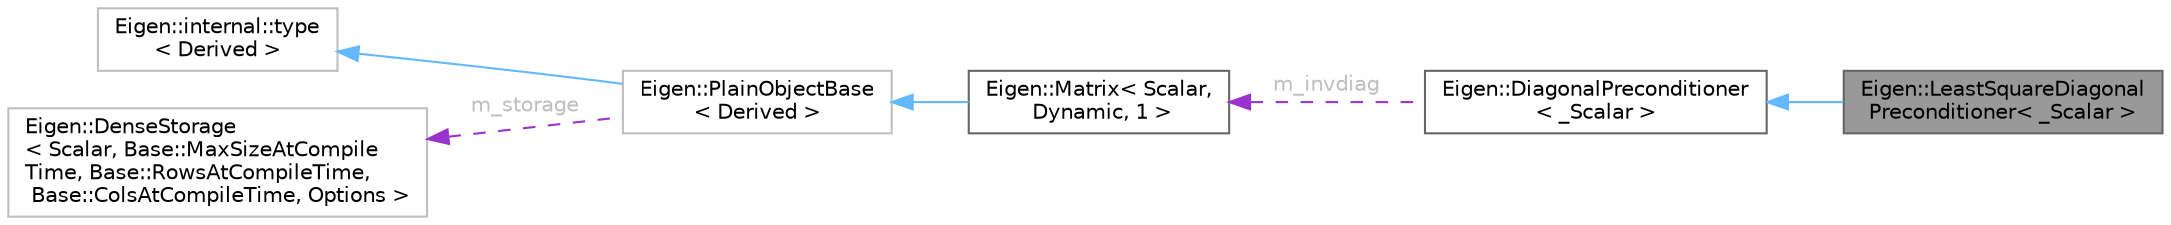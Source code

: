 digraph "Eigen::LeastSquareDiagonalPreconditioner&lt; _Scalar &gt;"
{
 // LATEX_PDF_SIZE
  bgcolor="transparent";
  edge [fontname=Helvetica,fontsize=10,labelfontname=Helvetica,labelfontsize=10];
  node [fontname=Helvetica,fontsize=10,shape=box,height=0.2,width=0.4];
  rankdir="LR";
  Node1 [id="Node000001",label="Eigen::LeastSquareDiagonal\lPreconditioner\< _Scalar \>",height=0.2,width=0.4,color="gray40", fillcolor="grey60", style="filled", fontcolor="black",tooltip="Jacobi preconditioner for LeastSquaresConjugateGradient."];
  Node2 -> Node1 [id="edge6_Node000001_Node000002",dir="back",color="steelblue1",style="solid",tooltip=" "];
  Node2 [id="Node000002",label="Eigen::DiagonalPreconditioner\l\< _Scalar \>",height=0.2,width=0.4,color="gray40", fillcolor="white", style="filled",URL="$classEigen_1_1DiagonalPreconditioner.html",tooltip="A preconditioner based on the digonal entries."];
  Node3 -> Node2 [id="edge7_Node000002_Node000003",dir="back",color="darkorchid3",style="dashed",tooltip=" ",label=<<TABLE CELLBORDER="0" BORDER="0"><TR><TD VALIGN="top" ALIGN="LEFT" CELLPADDING="1" CELLSPACING="0">m_invdiag</TD></TR>
</TABLE>> ,fontcolor="grey" ];
  Node3 [id="Node000003",label="Eigen::Matrix\< Scalar,\l Dynamic, 1 \>",height=0.2,width=0.4,color="gray40", fillcolor="white", style="filled",URL="$classEigen_1_1Matrix.html",tooltip=" "];
  Node4 -> Node3 [id="edge8_Node000003_Node000004",dir="back",color="steelblue1",style="solid",tooltip=" "];
  Node4 [id="Node000004",label="Eigen::PlainObjectBase\l\< Derived \>",height=0.2,width=0.4,color="grey75", fillcolor="white", style="filled",URL="$classEigen_1_1PlainObjectBase.html",tooltip=" "];
  Node5 -> Node4 [id="edge9_Node000004_Node000005",dir="back",color="steelblue1",style="solid",tooltip=" "];
  Node5 [id="Node000005",label="Eigen::internal::type\l\< Derived \>",height=0.2,width=0.4,color="grey75", fillcolor="white", style="filled",URL="$structEigen_1_1internal_1_1dense__xpr__base.html",tooltip=" "];
  Node6 -> Node4 [id="edge10_Node000004_Node000006",dir="back",color="darkorchid3",style="dashed",tooltip=" ",label=<<TABLE CELLBORDER="0" BORDER="0"><TR><TD VALIGN="top" ALIGN="LEFT" CELLPADDING="1" CELLSPACING="0">m_storage</TD></TR>
</TABLE>> ,fontcolor="grey" ];
  Node6 [id="Node000006",label="Eigen::DenseStorage\l\< Scalar, Base::MaxSizeAtCompile\lTime, Base::RowsAtCompileTime,\l Base::ColsAtCompileTime, Options \>",height=0.2,width=0.4,color="grey75", fillcolor="white", style="filled",URL="$classEigen_1_1DenseStorage.html",tooltip=" "];
}
